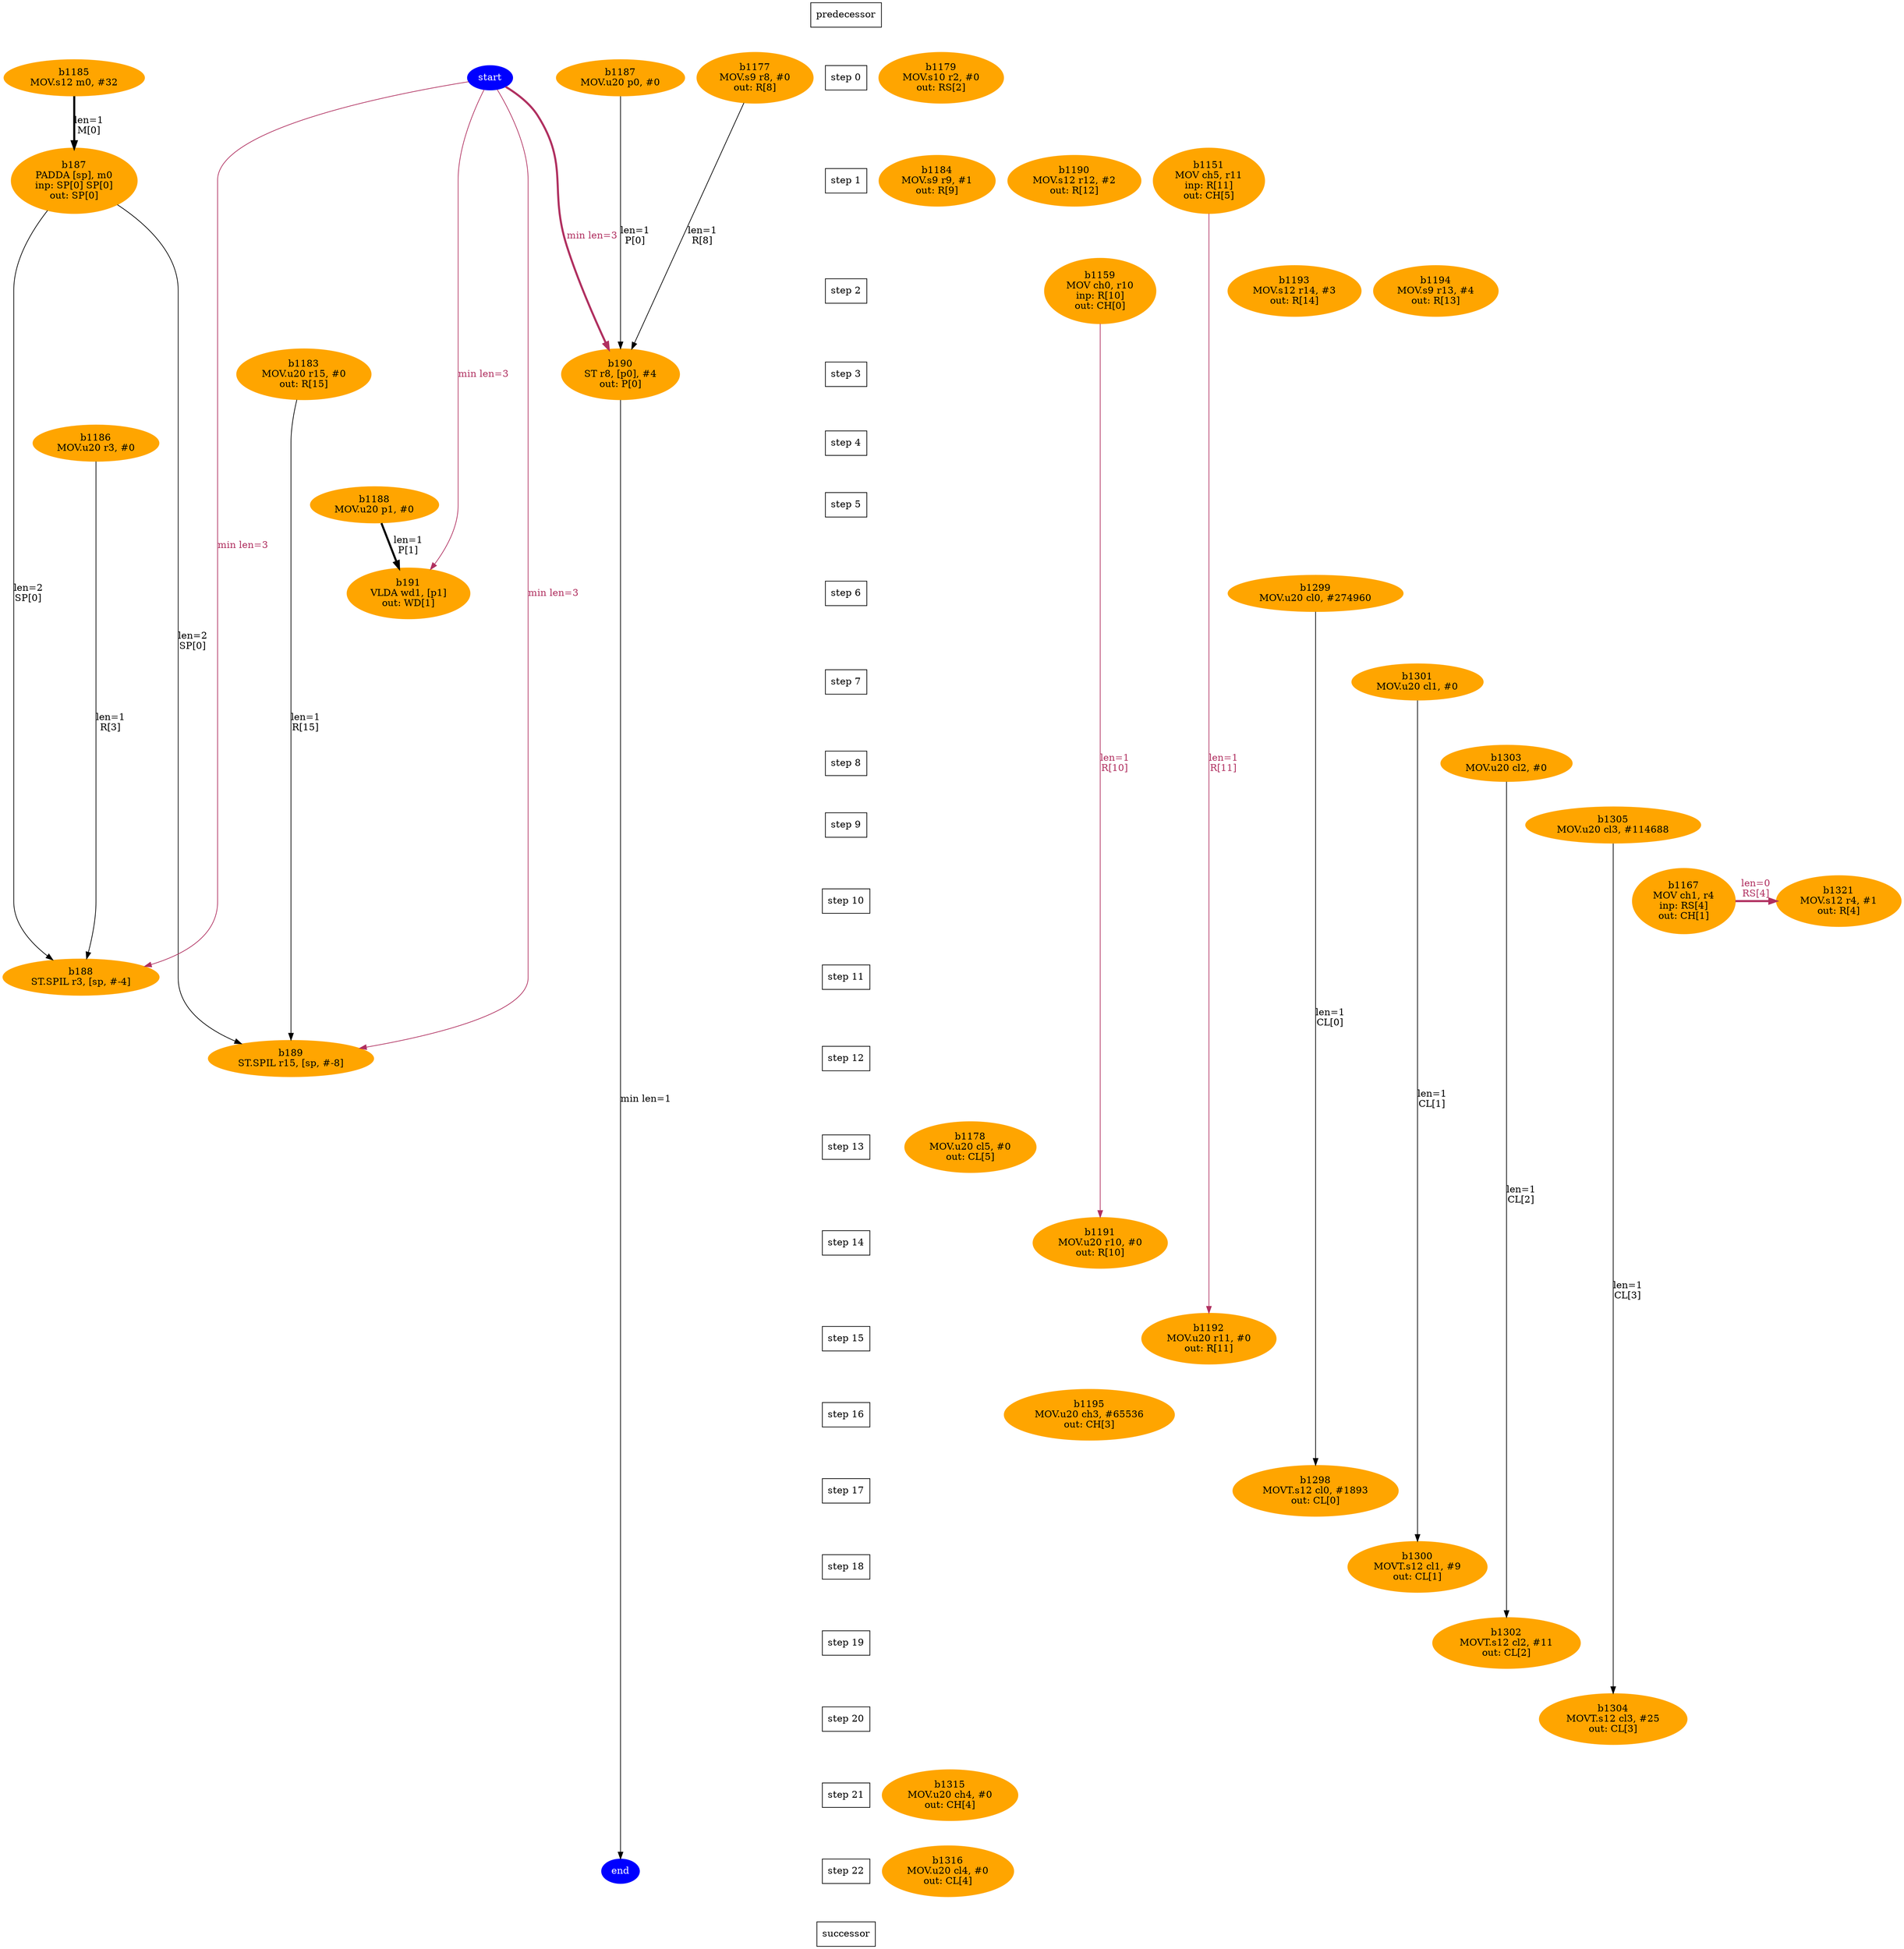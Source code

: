 digraph N {
 b187[color=orange,fontcolor=black,style=filled,label="b187\nPADDA [sp], m0\ninp: SP[0] SP[0]\nout: SP[0]"];  {rank=same; S1;  b187;}
 b188[color=orange,fontcolor=black,style=filled,label="b188\nST.SPIL r3, [sp, #-4]"];  {rank=same; S11;  b188;}
 b189[color=orange,fontcolor=black,style=filled,label="b189\nST.SPIL r15, [sp, #-8]"];  {rank=same; S12;  b189;}
 b190[color=orange,fontcolor=black,style=filled,label="b190\nST r8, [p0], #4\nout: P[0]"];  {rank=same; S3;  b190;}
 b191[color=orange,fontcolor=black,style=filled,label="b191\nVLDA wd1, [p1]\nout: WD[1]"];  {rank=same; S6;  b191;}
 b1177[color=orange,fontcolor=black,style=filled,label="b1177\nMOV.s9 r8, #0\nout: R[8]"];  {rank=same; S0;  b1177;}
 b1178[color=orange,fontcolor=black,style=filled,label="b1178\nMOV.u20 cl5, #0\nout: CL[5]"];  {rank=same; S13;  b1178;}
 b1179[color=orange,fontcolor=black,style=filled,label="b1179\nMOV.s10 r2, #0\nout: RS[2]"];  {rank=same; S0;  b1179;}
 b1183[color=orange,fontcolor=black,style=filled,label="b1183\nMOV.u20 r15, #0\nout: R[15]"];  {rank=same; S3;  b1183;}
 b1184[color=orange,fontcolor=black,style=filled,label="b1184\nMOV.s9 r9, #1\nout: R[9]"];  {rank=same; S1;  b1184;}
 b1185[color=orange,fontcolor=black,style=filled,label="b1185\nMOV.s12 m0, #32"];  {rank=same; S0;  b1185;}
 b1186[color=orange,fontcolor=black,style=filled,label="b1186\nMOV.u20 r3, #0"];  {rank=same; S4;  b1186;}
 b1187[color=orange,fontcolor=black,style=filled,label="b1187\nMOV.u20 p0, #0"];  {rank=same; S0;  b1187;}
 b1188[color=orange,fontcolor=black,style=filled,label="b1188\nMOV.u20 p1, #0"];  {rank=same; S5;  b1188;}
 b1190[color=orange,fontcolor=black,style=filled,label="b1190\nMOV.s12 r12, #2\nout: R[12]"];  {rank=same; S1;  b1190;}
 b1191[color=orange,fontcolor=black,style=filled,label="b1191\nMOV.u20 r10, #0\nout: R[10]"];  {rank=same; S14;  b1191;}
 b1192[color=orange,fontcolor=black,style=filled,label="b1192\nMOV.u20 r11, #0\nout: R[11]"];  {rank=same; S15;  b1192;}
 b1193[color=orange,fontcolor=black,style=filled,label="b1193\nMOV.s12 r14, #3\nout: R[14]"];  {rank=same; S2;  b1193;}
 b1194[color=orange,fontcolor=black,style=filled,label="b1194\nMOV.s9 r13, #4\nout: R[13]"];  {rank=same; S2;  b1194;}
 b1195[color=orange,fontcolor=black,style=filled,label="b1195\nMOV.u20 ch3, #65536\nout: CH[3]"];  {rank=same; S16;  b1195;}
 b1298[color=orange,fontcolor=black,style=filled,label="b1298\nMOVT.s12 cl0, #1893\nout: CL[0]"];  {rank=same; S17;  b1298;}
 b1299[color=orange,fontcolor=black,style=filled,label="b1299\nMOV.u20 cl0, #274960"];  {rank=same; S6;  b1299;}
 b1300[color=orange,fontcolor=black,style=filled,label="b1300\nMOVT.s12 cl1, #9\nout: CL[1]"];  {rank=same; S18;  b1300;}
 b1301[color=orange,fontcolor=black,style=filled,label="b1301\nMOV.u20 cl1, #0"];  {rank=same; S7;  b1301;}
 b1302[color=orange,fontcolor=black,style=filled,label="b1302\nMOVT.s12 cl2, #11\nout: CL[2]"];  {rank=same; S19;  b1302;}
 b1303[color=orange,fontcolor=black,style=filled,label="b1303\nMOV.u20 cl2, #0"];  {rank=same; S8;  b1303;}
 b1304[color=orange,fontcolor=black,style=filled,label="b1304\nMOVT.s12 cl3, #25\nout: CL[3]"];  {rank=same; S20;  b1304;}
 b1305[color=orange,fontcolor=black,style=filled,label="b1305\nMOV.u20 cl3, #114688"];  {rank=same; S9;  b1305;}
 b1151[color=orange,fontcolor=black,style=filled,label="b1151\nMOV ch5, r11\ninp: R[11]\nout: CH[5]"];  {rank=same; S1;  b1151;}
 b1159[color=orange,fontcolor=black,style=filled,label="b1159\nMOV ch0, r10\ninp: R[10]\nout: CH[0]"];  {rank=same; S2;  b1159;}
 b1167[color=orange,fontcolor=black,style=filled,label="b1167\nMOV ch1, r4\ninp: RS[4]\nout: CH[1]"];  {rank=same; S10;  b1167;}
 b1315[color=orange,fontcolor=black,style=filled,label="b1315\nMOV.u20 ch4, #0\nout: CH[4]"];  {rank=same; S21;  b1315;}
 b1316[color=orange,fontcolor=black,style=filled,label="b1316\nMOV.u20 cl4, #0\nout: CL[4]"];  {rank=same; S22;  b1316;}
 b1321[color=orange,fontcolor=black,style=filled,label="b1321\nMOV.s12 r4, #1\nout: R[4]"];  {rank=same; S10;  b1321;}
 start [color=blue,fontcolor=white,style=filled,label="start"];  {rank=same; S0;  start;}
 end [color=blue,fontcolor=white,style=filled,label="end"];  {rank=same; S22;  end;}
   b187 -> b189 [color=black,fontcolor=black,label="len=2\nSP[0]",weight=1000];
   b187 -> b188 [color=black,fontcolor=black,label="len=2\nSP[0]",weight=1000];
   b190 -> end [color=black,fontcolor=black,label="min len=1",weight=1000];
   b1177 -> b190 [color=black,fontcolor=black,label="len=1\nR[8]",weight=1000];
   b1183 -> b189 [color=black,fontcolor=black,label="len=1\nR[15]",weight=1000];
   b1185 -> b187 [color=black,fontcolor=black,penwidth=3,label="len=1\nM[0]",weight=1000];
   b1186 -> b188 [color=black,fontcolor=black,label="len=1\nR[3]",weight=1000];
   b1187 -> b190 [color=black,fontcolor=black,label="len=1\nP[0]",weight=1000];
   b1188 -> b191 [color=black,fontcolor=black,penwidth=3,label="len=1\nP[1]",weight=1000];
   b1299 -> b1298 [color=black,fontcolor=black,label="len=1\nCL[0]",weight=1000];
   b1301 -> b1300 [color=black,fontcolor=black,label="len=1\nCL[1]",weight=1000];
   b1303 -> b1302 [color=black,fontcolor=black,label="len=1\nCL[2]",weight=1000];
   b1305 -> b1304 [color=black,fontcolor=black,label="len=1\nCL[3]",weight=1000];
   b1151 -> b1192 [color=maroon,fontcolor=maroon,label="len=1\nR[11]",weight=1000];
   b1159 -> b1191 [color=maroon,fontcolor=maroon,label="len=1\nR[10]",weight=1000];
   b1167 -> b1321 [color=maroon,fontcolor=maroon,penwidth=3,label="len=0\nRS[4]",weight=1000];
   start -> b188 [color=maroon,fontcolor=maroon,label="min len=3",weight=1000];
   start -> b189 [color=maroon,fontcolor=maroon,label="min len=3",weight=1000];
   start -> b190 [color=maroon,fontcolor=maroon,penwidth=3,label="min len=3",weight=1000];
   start -> b191 [color=maroon,fontcolor=maroon,label="min len=3",weight=1000];
  Sm1 [label="predecessor",shape=box];
  S0 [label="step 0",shape=box];
  Sm1 -> S0[style=invis,weight=9000];
  S1 [label="step 1",shape=box];
  S0 -> S1[style=invis,weight=9000];
  S2 [label="step 2",shape=box];
  S1 -> S2[style=invis,weight=9000];
  S3 [label="step 3",shape=box];
  S2 -> S3[style=invis,weight=9000];
  S4 [label="step 4",shape=box];
  S3 -> S4[style=invis,weight=9000];
  S5 [label="step 5",shape=box];
  S4 -> S5[style=invis,weight=9000];
  S6 [label="step 6",shape=box];
  S5 -> S6[style=invis,weight=9000];
  S7 [label="step 7",shape=box];
  S6 -> S7[style=invis,weight=9000];
  S8 [label="step 8",shape=box];
  S7 -> S8[style=invis,weight=9000];
  S9 [label="step 9",shape=box];
  S8 -> S9[style=invis,weight=9000];
  S10 [label="step 10",shape=box];
  S9 -> S10[style=invis,weight=9000];
  S11 [label="step 11",shape=box];
  S10 -> S11[style=invis,weight=9000];
  S12 [label="step 12",shape=box];
  S11 -> S12[style=invis,weight=9000];
  S13 [label="step 13",shape=box];
  S12 -> S13[style=invis,weight=9000];
  S14 [label="step 14",shape=box];
  S13 -> S14[style=invis,weight=9000];
  S15 [label="step 15",shape=box];
  S14 -> S15[style=invis,weight=9000];
  S16 [label="step 16",shape=box];
  S15 -> S16[style=invis,weight=9000];
  S17 [label="step 17",shape=box];
  S16 -> S17[style=invis,weight=9000];
  S18 [label="step 18",shape=box];
  S17 -> S18[style=invis,weight=9000];
  S19 [label="step 19",shape=box];
  S18 -> S19[style=invis,weight=9000];
  S20 [label="step 20",shape=box];
  S19 -> S20[style=invis,weight=9000];
  S21 [label="step 21",shape=box];
  S20 -> S21[style=invis,weight=9000];
  S22 [label="step 22",shape=box];
  S21 -> S22[style=invis,weight=9000];
  S23 [label="successor",shape=box];
  S22 -> S23[style=invis,weight=9000];
}
